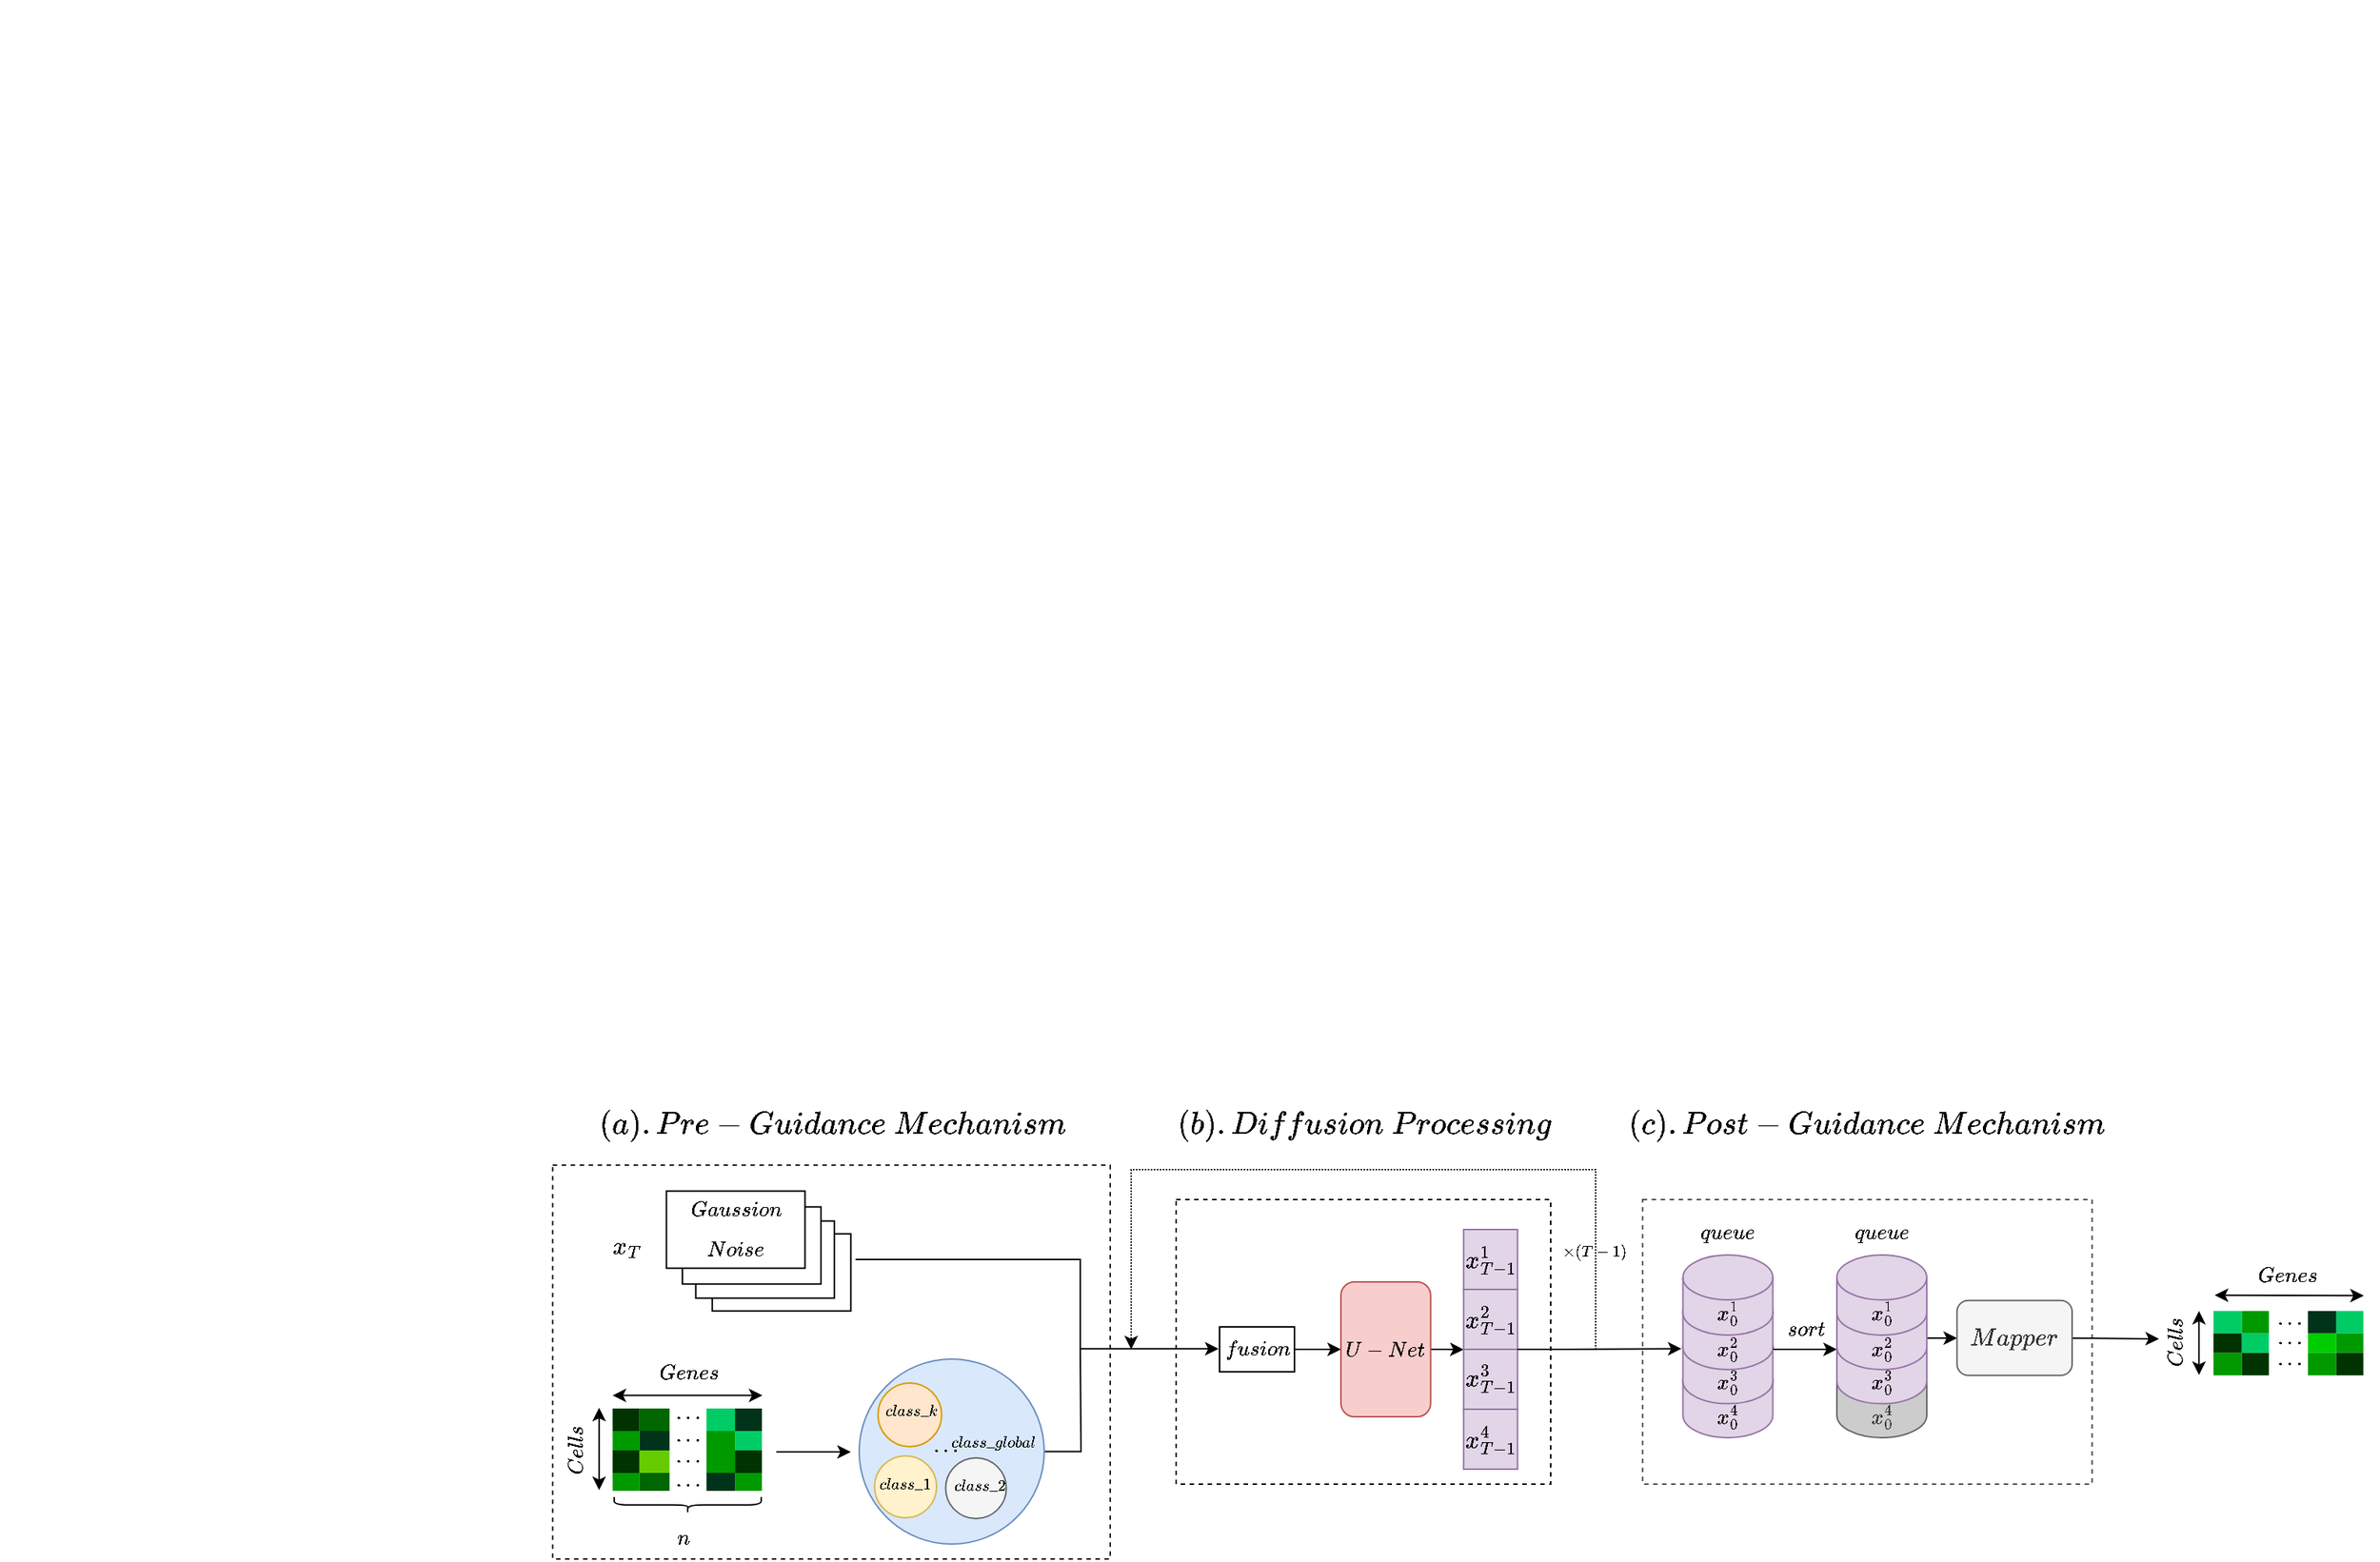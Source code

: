 <mxfile version="20.5.3" type="github">
  <diagram id="a45cf8ec-cd66-6f27-3ac3-be6e809c9e4a" name="Page-1">
    <mxGraphModel dx="1884" dy="1264" grid="1" gridSize="10" guides="1" tooltips="1" connect="1" arrows="1" fold="1" page="1" pageScale="1" pageWidth="827" pageHeight="1169" background="none" math="1" shadow="0">
      <root>
        <mxCell id="0" />
        <mxCell id="1" parent="0" />
        <mxCell id="-l9Mk85zTir52LxoKMyz-93" value="" style="rounded=0;whiteSpace=wrap;html=1;strokeColor=#1A1A1A;fontSize=9;fontColor=#1A1A1A;fillColor=#FFFFFF;dashed=1;" vertex="1" parent="1">
          <mxGeometry x="367.87" y="777" width="372.13" height="263" as="geometry" />
        </mxCell>
        <mxCell id="RNldjSrTk-ECjSOE9ofg-31" value="" style="rounded=0;whiteSpace=wrap;html=1;dashed=1;strokeColor=default;opacity=70;" parent="1" vertex="1">
          <mxGeometry x="1095.34" y="800" width="300" height="190" as="geometry" />
        </mxCell>
        <mxCell id="RNldjSrTk-ECjSOE9ofg-253" value="$$x_0^4$$" style="shape=cylinder3;whiteSpace=wrap;html=1;boundedLbl=1;backgroundOutline=1;size=15;labelBorderColor=none;strokeColor=#9673a6;fillColor=#e1d5e7;gradientDirection=south;" parent="1" vertex="1">
          <mxGeometry x="1122.25" y="905.53" width="60" height="53.47" as="geometry" />
        </mxCell>
        <mxCell id="RNldjSrTk-ECjSOE9ofg-252" value="$$x_0^3$$" style="shape=cylinder3;whiteSpace=wrap;html=1;boundedLbl=1;backgroundOutline=1;size=15;labelBorderColor=none;strokeColor=#9673a6;fillColor=#e1d5e7;gradientDirection=south;" parent="1" vertex="1">
          <mxGeometry x="1122.25" y="882.84" width="60" height="53.47" as="geometry" />
        </mxCell>
        <mxCell id="RNldjSrTk-ECjSOE9ofg-264" style="edgeStyle=orthogonalEdgeStyle;rounded=0;orthogonalLoop=1;jettySize=auto;html=1;fontSize=18;" parent="1" target="RNldjSrTk-ECjSOE9ofg-256" edge="1">
          <mxGeometry relative="1" as="geometry">
            <mxPoint x="1182.25" y="898.204" as="sourcePoint" />
            <mxPoint x="1205.56" y="898.154" as="targetPoint" />
            <Array as="points">
              <mxPoint x="1182" y="900" />
            </Array>
          </mxGeometry>
        </mxCell>
        <mxCell id="RNldjSrTk-ECjSOE9ofg-251" value="$$x_0^2$$" style="shape=cylinder3;whiteSpace=wrap;html=1;boundedLbl=1;backgroundOutline=1;size=15;labelBorderColor=none;strokeColor=#9673a6;fillColor=#e1d5e7;gradientDirection=south;" parent="1" vertex="1">
          <mxGeometry x="1122.25" y="860.03" width="60" height="53.47" as="geometry" />
        </mxCell>
        <mxCell id="-l9Mk85zTir52LxoKMyz-92" style="edgeStyle=orthogonalEdgeStyle;rounded=0;orthogonalLoop=1;jettySize=auto;html=1;fontSize=9;fontColor=#1A1A1A;startArrow=none;startFill=0;endArrow=none;endFill=0;" edge="1" parent="1" source="RNldjSrTk-ECjSOE9ofg-78">
          <mxGeometry relative="1" as="geometry">
            <mxPoint x="720" y="900" as="targetPoint" />
          </mxGeometry>
        </mxCell>
        <mxCell id="RNldjSrTk-ECjSOE9ofg-78" value="" style="ellipse;whiteSpace=wrap;html=1;aspect=fixed;labelBorderColor=none;fillColor=#dae8fc;strokeColor=#6c8ebf;" parent="1" vertex="1">
          <mxGeometry x="572.46" y="906.5" width="123.5" height="123.5" as="geometry" />
        </mxCell>
        <mxCell id="RNldjSrTk-ECjSOE9ofg-193" value="" style="ellipse;whiteSpace=wrap;html=1;aspect=fixed;labelBorderColor=none;gradientDirection=south;fillColor=#fff2cc;strokeColor=#d6b656;" parent="1" vertex="1">
          <mxGeometry x="582.71" y="971.1" width="41.4" height="41.4" as="geometry" />
        </mxCell>
        <mxCell id="RNldjSrTk-ECjSOE9ofg-109" value="" style="rounded=0;whiteSpace=wrap;html=1;strokeColor=default;fontFamily=Helvetica;fontSize=14;fontColor=default;fillColor=default;" parent="1" vertex="1">
          <mxGeometry x="474.37" y="822.87" width="92.5" height="51.5" as="geometry" />
        </mxCell>
        <mxCell id="RNldjSrTk-ECjSOE9ofg-108" value="" style="rounded=0;whiteSpace=wrap;html=1;strokeColor=default;fontFamily=Helvetica;fontSize=14;fontColor=default;fillColor=default;" parent="1" vertex="1">
          <mxGeometry x="463.37" y="814.31" width="92.5" height="51.5" as="geometry" />
        </mxCell>
        <mxCell id="RNldjSrTk-ECjSOE9ofg-107" value="" style="rounded=0;whiteSpace=wrap;html=1;strokeColor=default;fontFamily=Helvetica;fontSize=14;fontColor=default;fillColor=default;" parent="1" vertex="1">
          <mxGeometry x="454.44" y="804.87" width="92.5" height="51.5" as="geometry" />
        </mxCell>
        <mxCell id="RNldjSrTk-ECjSOE9ofg-46" value="" style="rounded=0;whiteSpace=wrap;html=1;labelBorderColor=none;strokeColor=default;gradientColor=none;dashed=1;" parent="1" vertex="1">
          <mxGeometry x="784" y="800" width="250" height="190" as="geometry" />
        </mxCell>
        <mxCell id="RNldjSrTk-ECjSOE9ofg-77" style="edgeStyle=orthogonalEdgeStyle;rounded=0;orthogonalLoop=1;jettySize=auto;html=1;exitX=1;exitY=0.5;exitDx=0;exitDy=0;entryX=0;entryY=0.5;entryDx=0;entryDy=0;" parent="1" source="RNldjSrTk-ECjSOE9ofg-5" target="a7p1xofD0uFk-9MtaVhH-49" edge="1">
          <mxGeometry relative="1" as="geometry" />
        </mxCell>
        <mxCell id="RNldjSrTk-ECjSOE9ofg-5" value="" style="rounded=0;whiteSpace=wrap;html=1;" parent="1" vertex="1">
          <mxGeometry x="812.98" y="885" width="50" height="30" as="geometry" />
        </mxCell>
        <mxCell id="a7p1xofD0uFk-9MtaVhH-46" value="$$fusion$$" style="text;html=1;align=center;verticalAlign=middle;resizable=0;points=[];autosize=1;strokeColor=none;fillColor=none;fontSize=12;fontFamily=Helvetica;fontColor=default;" parent="1" vertex="1">
          <mxGeometry x="797.98" y="885" width="80" height="30" as="geometry" />
        </mxCell>
        <mxCell id="RNldjSrTk-ECjSOE9ofg-262" style="edgeStyle=orthogonalEdgeStyle;rounded=0;orthogonalLoop=1;jettySize=auto;html=1;fontSize=18;entryX=0.001;entryY=0.004;entryDx=0;entryDy=0;entryPerimeter=0;" parent="1" source="a7p1xofD0uFk-9MtaVhH-49" target="RNldjSrTk-ECjSOE9ofg-259" edge="1">
          <mxGeometry relative="1" as="geometry">
            <mxPoint x="974" y="900" as="targetPoint" />
            <Array as="points">
              <mxPoint x="964" y="900" />
              <mxPoint x="964" y="900" />
            </Array>
          </mxGeometry>
        </mxCell>
        <mxCell id="a7p1xofD0uFk-9MtaVhH-49" value="$$U-Net$$" style="rounded=1;whiteSpace=wrap;html=1;strokeColor=#b85450;fontFamily=Helvetica;fontSize=12;fillColor=#f8cecc;" parent="1" vertex="1">
          <mxGeometry x="894" y="855" width="59.86" height="90" as="geometry" />
        </mxCell>
        <mxCell id="a7p1xofD0uFk-9MtaVhH-51" value="&lt;font style=&quot;font-size: 14px;&quot;&gt;$$x_{T-1}^1$$&lt;/font&gt;" style="rounded=0;whiteSpace=wrap;html=1;strokeColor=#9673a6;fontFamily=Helvetica;fontSize=12;fillColor=#e1d5e7;" parent="1" vertex="1">
          <mxGeometry x="975.86" y="820" width="36" height="40" as="geometry" />
        </mxCell>
        <mxCell id="a7p1xofD0uFk-9MtaVhH-117" value="" style="endArrow=classic;startArrow=classic;html=1;rounded=0;fontFamily=Helvetica;fontSize=12;fontColor=default;" parent="1" edge="1">
          <mxGeometry width="50" height="50" relative="1" as="geometry">
            <mxPoint x="1477.19" y="863.87" as="sourcePoint" />
            <mxPoint x="1576.69" y="864.12" as="targetPoint" />
          </mxGeometry>
        </mxCell>
        <mxCell id="a7p1xofD0uFk-9MtaVhH-118" value="" style="endArrow=classic;startArrow=classic;html=1;rounded=0;fontFamily=Helvetica;fontSize=12;fontColor=default;" parent="1" edge="1">
          <mxGeometry width="50" height="50" relative="1" as="geometry">
            <mxPoint x="1466.69" y="917.12" as="sourcePoint" />
            <mxPoint x="1466.69" y="874.37" as="targetPoint" />
          </mxGeometry>
        </mxCell>
        <mxCell id="a7p1xofD0uFk-9MtaVhH-119" value="&lt;font style=&quot;font-size: 12px;&quot;&gt;$$Genes$$&lt;/font&gt;" style="text;html=1;align=center;verticalAlign=middle;resizable=0;points=[];autosize=1;strokeColor=none;fillColor=none;fontSize=12;fontFamily=Helvetica;fontColor=default;" parent="1" vertex="1">
          <mxGeometry x="1479.69" y="836.37" width="90" height="30" as="geometry" />
        </mxCell>
        <mxCell id="a7p1xofD0uFk-9MtaVhH-120" value="&lt;font style=&quot;font-size: 12px;&quot;&gt;$$Cells$$&lt;/font&gt;" style="text;html=1;align=center;verticalAlign=middle;resizable=0;points=[];autosize=1;strokeColor=none;fillColor=none;fontSize=10;fontFamily=Helvetica;fontColor=default;horizontal=0;" parent="1" vertex="1">
          <mxGeometry x="1431.69" y="861.12" width="40" height="70" as="geometry" />
        </mxCell>
        <mxCell id="a7p1xofD0uFk-9MtaVhH-121" value="&lt;div&gt;&lt;font style=&quot;font-size: 12px;&quot;&gt;$$Gaussion$$&lt;/font&gt;&lt;/div&gt;&lt;div&gt;&lt;font style=&quot;font-size: 12px;&quot;&gt;$$Noise$$&lt;/font&gt;&lt;/div&gt;" style="rounded=0;whiteSpace=wrap;html=1;strokeColor=default;fontFamily=Helvetica;fontSize=14;fontColor=default;fillColor=default;" parent="1" vertex="1">
          <mxGeometry x="443.79" y="794.31" width="92.5" height="51.5" as="geometry" />
        </mxCell>
        <mxCell id="RNldjSrTk-ECjSOE9ofg-245" style="edgeStyle=orthogonalEdgeStyle;rounded=0;orthogonalLoop=1;jettySize=auto;html=1;exitX=0;exitY=0.5;exitDx=0;exitDy=0;fontSize=14;" parent="1" edge="1">
          <mxGeometry relative="1" as="geometry">
            <mxPoint x="1440" y="893" as="targetPoint" />
            <mxPoint x="1353.19" y="892.56" as="sourcePoint" />
            <Array as="points">
              <mxPoint x="1397" y="893" />
              <mxPoint x="1440" y="893" />
            </Array>
          </mxGeometry>
        </mxCell>
        <mxCell id="a7p1xofD0uFk-9MtaVhH-188" value="$$x_T$$" style="text;html=1;align=center;verticalAlign=middle;resizable=0;points=[];autosize=1;strokeColor=none;fillColor=none;fontSize=14;fontFamily=Helvetica;fontColor=default;" parent="1" vertex="1">
          <mxGeometry x="376.87" y="815.62" width="80" height="30" as="geometry" />
        </mxCell>
        <mxCell id="a7p1xofD0uFk-9MtaVhH-217" value="" style="endArrow=classic;startArrow=classic;html=1;rounded=0;fontFamily=Helvetica;fontSize=12;fontColor=default;" parent="1" edge="1">
          <mxGeometry width="50" height="50" relative="1" as="geometry">
            <mxPoint x="407.87" y="930.78" as="sourcePoint" />
            <mxPoint x="507.87" y="930.78" as="targetPoint" />
          </mxGeometry>
        </mxCell>
        <mxCell id="a7p1xofD0uFk-9MtaVhH-218" value="" style="endArrow=classic;startArrow=classic;html=1;rounded=0;fontFamily=Helvetica;fontSize=12;fontColor=default;" parent="1" edge="1">
          <mxGeometry width="50" height="50" relative="1" as="geometry">
            <mxPoint x="398.87" y="994.0" as="sourcePoint" />
            <mxPoint x="398.87" y="939.0" as="targetPoint" />
          </mxGeometry>
        </mxCell>
        <mxCell id="a7p1xofD0uFk-9MtaVhH-219" value="&lt;font style=&quot;font-size: 12px;&quot;&gt;$$Cells$$&lt;/font&gt;" style="text;html=1;align=center;verticalAlign=middle;resizable=0;points=[];autosize=1;strokeColor=none;fillColor=none;fontSize=10;fontFamily=Helvetica;fontColor=default;horizontal=0;" parent="1" vertex="1">
          <mxGeometry x="363.87" y="933.0" width="40" height="70" as="geometry" />
        </mxCell>
        <mxCell id="a7p1xofD0uFk-9MtaVhH-220" value="&lt;font style=&quot;font-size: 12px;&quot;&gt;$$Genes$$&lt;/font&gt;" style="text;html=1;align=center;verticalAlign=middle;resizable=0;points=[];autosize=1;strokeColor=none;fillColor=none;fontSize=12;fontFamily=Helvetica;fontColor=default;" parent="1" vertex="1">
          <mxGeometry x="412.87" y="900.5" width="90" height="30" as="geometry" />
        </mxCell>
        <mxCell id="a7p1xofD0uFk-9MtaVhH-246" value="&lt;font style=&quot;font-size: 9px;&quot;&gt;$$class\_1$$&lt;/font&gt;" style="text;html=1;align=center;verticalAlign=middle;resizable=0;points=[];autosize=1;strokeColor=none;fillColor=none;fontSize=14;fontFamily=Helvetica;fontColor=default;" parent="1" vertex="1">
          <mxGeometry x="562.94" y="975.08" width="80" height="30" as="geometry" />
        </mxCell>
        <mxCell id="RNldjSrTk-ECjSOE9ofg-26" value="&lt;font style=&quot;font-size: 18px;&quot;&gt;&lt;b&gt;$$(b).Diffusion\ Processing$$&lt;/b&gt;&lt;/font&gt;" style="text;html=1;align=center;verticalAlign=middle;resizable=0;points=[];autosize=1;strokeColor=none;fillColor=none;" parent="1" vertex="1">
          <mxGeometry x="769" y="730" width="280" height="40" as="geometry" />
        </mxCell>
        <mxCell id="RNldjSrTk-ECjSOE9ofg-30" value="&lt;font style=&quot;font-size: 18px;&quot;&gt;&lt;b&gt;$$(c).Post-Guidance\ Mechanism$$&lt;/b&gt;&lt;/font&gt;" style="text;html=1;align=center;verticalAlign=middle;resizable=0;points=[];autosize=1;strokeColor=none;fillColor=none;" parent="1" vertex="1">
          <mxGeometry x="1080.34" y="730" width="330" height="40" as="geometry" />
        </mxCell>
        <mxCell id="RNldjSrTk-ECjSOE9ofg-244" style="edgeStyle=orthogonalEdgeStyle;rounded=0;orthogonalLoop=1;jettySize=auto;html=1;exitX=1;exitY=0.5;exitDx=0;exitDy=0;exitPerimeter=0;fontSize=14;entryX=0;entryY=0.5;entryDx=0;entryDy=0;" parent="1" target="RNldjSrTk-ECjSOE9ofg-249" edge="1">
          <mxGeometry relative="1" as="geometry">
            <mxPoint x="1315.0" y="892.67" as="targetPoint" />
            <mxPoint x="1280.91" y="892.5" as="sourcePoint" />
          </mxGeometry>
        </mxCell>
        <mxCell id="RNldjSrTk-ECjSOE9ofg-51" value="&lt;font style=&quot;font-size: 9px;&quot;&gt;&lt;b&gt;&lt;font style=&quot;font-size: 9px;&quot;&gt;$$×(T-1)$$&lt;/font&gt;&lt;/b&gt;&lt;/font&gt;" style="text;html=1;align=center;verticalAlign=middle;resizable=0;points=[];autosize=1;strokeColor=none;fillColor=none;" parent="1" vertex="1">
          <mxGeometry x="1028.34" y="820" width="70" height="30" as="geometry" />
        </mxCell>
        <mxCell id="RNldjSrTk-ECjSOE9ofg-80" value="" style="shape=partialRectangle;html=1;whiteSpace=wrap;connectable=0;overflow=hidden;top=0;left=0;bottom=0;right=0;pointerEvents=1;rounded=1;fontFamily=Helvetica;fontSize=12;fillColor=#00CC66;" parent="1" vertex="1">
          <mxGeometry x="470.56" y="939.5" width="19" height="15" as="geometry">
            <mxRectangle width="19" height="15" as="alternateBounds" />
          </mxGeometry>
        </mxCell>
        <mxCell id="RNldjSrTk-ECjSOE9ofg-81" value="" style="shape=partialRectangle;html=1;whiteSpace=wrap;connectable=0;overflow=hidden;fillColor=#00331A;top=0;left=0;bottom=0;right=0;pointerEvents=1;rounded=1;strokeColor=default;fontFamily=Helvetica;fontSize=12;fontColor=default;" parent="1" vertex="1">
          <mxGeometry x="489.56" y="939.5" width="18" height="15" as="geometry">
            <mxRectangle width="18" height="15" as="alternateBounds" />
          </mxGeometry>
        </mxCell>
        <mxCell id="RNldjSrTk-ECjSOE9ofg-82" value="" style="shape=partialRectangle;html=1;whiteSpace=wrap;connectable=0;overflow=hidden;fillColor=#009900;top=0;left=0;bottom=0;right=0;pointerEvents=1;rounded=1;strokeColor=default;fontFamily=Helvetica;fontSize=12;fontColor=default;" parent="1" vertex="1">
          <mxGeometry x="470.56" y="954.5" width="19" height="13" as="geometry">
            <mxRectangle width="19" height="13" as="alternateBounds" />
          </mxGeometry>
        </mxCell>
        <mxCell id="RNldjSrTk-ECjSOE9ofg-83" value="" style="shape=partialRectangle;html=1;whiteSpace=wrap;connectable=0;overflow=hidden;fillColor=#00CC66;top=0;left=0;bottom=0;right=0;pointerEvents=1;rounded=1;strokeColor=default;fontFamily=Helvetica;fontSize=12;fontColor=default;" parent="1" vertex="1">
          <mxGeometry x="489.56" y="954.5" width="18" height="13" as="geometry">
            <mxRectangle width="18" height="13" as="alternateBounds" />
          </mxGeometry>
        </mxCell>
        <mxCell id="RNldjSrTk-ECjSOE9ofg-84" value="" style="shape=partialRectangle;html=1;whiteSpace=wrap;connectable=0;overflow=hidden;fillColor=#009900;top=0;left=0;bottom=0;right=0;pointerEvents=1;rounded=1;strokeColor=default;fontFamily=Helvetica;fontSize=12;fontColor=default;" parent="1" vertex="1">
          <mxGeometry x="470.56" y="967.5" width="19" height="15" as="geometry">
            <mxRectangle width="19" height="15" as="alternateBounds" />
          </mxGeometry>
        </mxCell>
        <mxCell id="RNldjSrTk-ECjSOE9ofg-85" value="" style="shape=partialRectangle;html=1;whiteSpace=wrap;connectable=0;overflow=hidden;fillColor=#003300;top=0;left=0;bottom=0;right=0;pointerEvents=1;rounded=1;strokeColor=default;fontFamily=Helvetica;fontSize=12;fontColor=default;" parent="1" vertex="1">
          <mxGeometry x="489.56" y="967.5" width="18" height="15" as="geometry">
            <mxRectangle width="18" height="15" as="alternateBounds" />
          </mxGeometry>
        </mxCell>
        <mxCell id="RNldjSrTk-ECjSOE9ofg-86" value="" style="shape=partialRectangle;html=1;whiteSpace=wrap;connectable=0;overflow=hidden;top=0;left=0;bottom=0;right=0;pointerEvents=1;rounded=1;fontFamily=Helvetica;fontSize=12;fillColor=#00331A;" parent="1" vertex="1">
          <mxGeometry x="470.56" y="982.5" width="19" height="12" as="geometry">
            <mxRectangle width="19" height="12" as="alternateBounds" />
          </mxGeometry>
        </mxCell>
        <mxCell id="RNldjSrTk-ECjSOE9ofg-87" value="" style="shape=partialRectangle;html=1;whiteSpace=wrap;connectable=0;overflow=hidden;fillColor=#009900;top=0;left=0;bottom=0;right=0;pointerEvents=1;rounded=1;strokeColor=default;fontFamily=Helvetica;fontSize=12;fontColor=default;" parent="1" vertex="1">
          <mxGeometry x="489.56" y="982.5" width="18" height="12" as="geometry">
            <mxRectangle width="18" height="12" as="alternateBounds" />
          </mxGeometry>
        </mxCell>
        <mxCell id="RNldjSrTk-ECjSOE9ofg-88" value="" style="shape=partialRectangle;html=1;whiteSpace=wrap;connectable=0;overflow=hidden;fillColor=#003300;top=0;left=0;bottom=0;right=0;pointerEvents=1;rounded=1;strokeColor=default;fontFamily=Helvetica;fontSize=12;fontColor=default;" parent="1" vertex="1">
          <mxGeometry x="407.87" y="939.5" width="18" height="15" as="geometry">
            <mxRectangle width="18" height="15" as="alternateBounds" />
          </mxGeometry>
        </mxCell>
        <mxCell id="RNldjSrTk-ECjSOE9ofg-89" value="" style="shape=partialRectangle;html=1;whiteSpace=wrap;connectable=0;overflow=hidden;top=0;left=0;bottom=0;right=0;pointerEvents=1;rounded=1;fontFamily=Helvetica;fontSize=12;fillColor=#006600;" parent="1" vertex="1">
          <mxGeometry x="425.87" y="939.5" width="20" height="15" as="geometry">
            <mxRectangle width="20" height="15" as="alternateBounds" />
          </mxGeometry>
        </mxCell>
        <mxCell id="RNldjSrTk-ECjSOE9ofg-90" value="" style="shape=partialRectangle;html=1;whiteSpace=wrap;connectable=0;overflow=hidden;fillColor=#009900;top=0;left=0;bottom=0;right=0;pointerEvents=1;rounded=1;strokeColor=default;fontFamily=Helvetica;fontSize=12;fontColor=default;" parent="1" vertex="1">
          <mxGeometry x="407.87" y="954.5" width="18" height="13" as="geometry">
            <mxRectangle width="18" height="13" as="alternateBounds" />
          </mxGeometry>
        </mxCell>
        <mxCell id="RNldjSrTk-ECjSOE9ofg-91" value="" style="shape=partialRectangle;html=1;whiteSpace=wrap;connectable=0;overflow=hidden;fillColor=#00331A;top=0;left=0;bottom=0;right=0;pointerEvents=1;rounded=1;strokeColor=default;fontFamily=Helvetica;fontSize=12;fontColor=default;" parent="1" vertex="1">
          <mxGeometry x="425.87" y="954.5" width="20" height="13" as="geometry">
            <mxRectangle width="20" height="13" as="alternateBounds" />
          </mxGeometry>
        </mxCell>
        <mxCell id="RNldjSrTk-ECjSOE9ofg-92" value="" style="shape=partialRectangle;html=1;whiteSpace=wrap;connectable=0;overflow=hidden;fillColor=#003300;top=0;left=0;bottom=0;right=0;pointerEvents=1;rounded=1;strokeColor=#003300;fontFamily=Helvetica;fontSize=12;fontColor=default;" parent="1" vertex="1">
          <mxGeometry x="407.87" y="967.5" width="18" height="15" as="geometry">
            <mxRectangle width="18" height="15" as="alternateBounds" />
          </mxGeometry>
        </mxCell>
        <mxCell id="RNldjSrTk-ECjSOE9ofg-93" value="" style="shape=partialRectangle;html=1;whiteSpace=wrap;connectable=0;overflow=hidden;fillColor=#66CC00;top=0;left=0;bottom=0;right=0;pointerEvents=1;rounded=1;strokeColor=default;fontFamily=Helvetica;fontSize=12;fontColor=default;" parent="1" vertex="1">
          <mxGeometry x="425.87" y="967.5" width="20" height="15" as="geometry">
            <mxRectangle width="20" height="15" as="alternateBounds" />
          </mxGeometry>
        </mxCell>
        <mxCell id="RNldjSrTk-ECjSOE9ofg-94" value="" style="shape=partialRectangle;html=1;whiteSpace=wrap;connectable=0;overflow=hidden;fillColor=#009900;top=0;left=0;bottom=0;right=0;pointerEvents=1;rounded=1;strokeColor=default;fontFamily=Helvetica;fontSize=12;fontColor=default;" parent="1" vertex="1">
          <mxGeometry x="407.87" y="982.5" width="18" height="12" as="geometry">
            <mxRectangle width="18" height="12" as="alternateBounds" />
          </mxGeometry>
        </mxCell>
        <mxCell id="RNldjSrTk-ECjSOE9ofg-95" value="" style="shape=partialRectangle;html=1;whiteSpace=wrap;connectable=0;overflow=hidden;fillColor=#006600;top=0;left=0;bottom=0;right=0;pointerEvents=1;rounded=1;strokeColor=default;fontFamily=Helvetica;fontSize=12;fontColor=default;" parent="1" vertex="1">
          <mxGeometry x="425.87" y="982.5" width="20" height="12" as="geometry">
            <mxRectangle width="20" height="12" as="alternateBounds" />
          </mxGeometry>
        </mxCell>
        <mxCell id="RNldjSrTk-ECjSOE9ofg-101" value="$$...$$" style="text;html=1;align=center;verticalAlign=middle;resizable=0;points=[];autosize=1;strokeColor=none;fillColor=none;" parent="1" vertex="1">
          <mxGeometry x="427.87" y="926.5" width="60" height="30" as="geometry" />
        </mxCell>
        <mxCell id="RNldjSrTk-ECjSOE9ofg-102" value="$$...$$" style="text;html=1;align=center;verticalAlign=middle;resizable=0;points=[];autosize=1;strokeColor=none;fillColor=none;" parent="1" vertex="1">
          <mxGeometry x="427.87" y="941.5" width="60" height="30" as="geometry" />
        </mxCell>
        <mxCell id="RNldjSrTk-ECjSOE9ofg-103" value="$$...$$" style="text;html=1;align=center;verticalAlign=middle;resizable=0;points=[];autosize=1;strokeColor=none;fillColor=none;" parent="1" vertex="1">
          <mxGeometry x="427.87" y="955.5" width="60" height="30" as="geometry" />
        </mxCell>
        <mxCell id="RNldjSrTk-ECjSOE9ofg-104" value="$$...$$" style="text;html=1;align=center;verticalAlign=middle;resizable=0;points=[];autosize=1;strokeColor=none;fillColor=none;" parent="1" vertex="1">
          <mxGeometry x="427.87" y="971.5" width="60" height="30" as="geometry" />
        </mxCell>
        <mxCell id="RNldjSrTk-ECjSOE9ofg-105" value="$$n$$" style="text;html=1;align=center;verticalAlign=middle;resizable=0;points=[];autosize=1;strokeColor=none;fillColor=none;" parent="1" vertex="1">
          <mxGeometry x="424.56" y="1011.0" width="60" height="30" as="geometry" />
        </mxCell>
        <mxCell id="RNldjSrTk-ECjSOE9ofg-106" value="" style="shape=curlyBracket;whiteSpace=wrap;html=1;rounded=1;flipH=1;strokeColor=default;fontFamily=Helvetica;fontSize=14;fontColor=default;fillColor=default;rotation=90;" parent="1" vertex="1">
          <mxGeometry x="452.66" y="954.83" width="10.69" height="98.16" as="geometry" />
        </mxCell>
        <mxCell id="RNldjSrTk-ECjSOE9ofg-113" value="" style="shape=partialRectangle;html=1;whiteSpace=wrap;connectable=0;overflow=hidden;top=0;left=0;bottom=0;right=0;pointerEvents=1;rounded=1;fontFamily=Helvetica;fontSize=12;fillColor=#00331A;" parent="1" vertex="1">
          <mxGeometry x="1539.38" y="874.37" width="19" height="15" as="geometry">
            <mxRectangle width="19" height="15" as="alternateBounds" />
          </mxGeometry>
        </mxCell>
        <mxCell id="RNldjSrTk-ECjSOE9ofg-114" value="" style="shape=partialRectangle;html=1;whiteSpace=wrap;connectable=0;overflow=hidden;fillColor=#00CC66;top=0;left=0;bottom=0;right=0;pointerEvents=1;rounded=1;strokeColor=default;fontFamily=Helvetica;fontSize=12;fontColor=default;" parent="1" vertex="1">
          <mxGeometry x="1558.38" y="874.37" width="18" height="15" as="geometry">
            <mxRectangle width="18" height="15" as="alternateBounds" />
          </mxGeometry>
        </mxCell>
        <mxCell id="RNldjSrTk-ECjSOE9ofg-115" value="" style="shape=partialRectangle;html=1;whiteSpace=wrap;connectable=0;overflow=hidden;fillColor=#00CC00;top=0;left=0;bottom=0;right=0;pointerEvents=1;rounded=1;strokeColor=default;fontFamily=Helvetica;fontSize=12;fontColor=default;" parent="1" vertex="1">
          <mxGeometry x="1539.38" y="889.37" width="19" height="13" as="geometry">
            <mxRectangle width="19" height="13" as="alternateBounds" />
          </mxGeometry>
        </mxCell>
        <mxCell id="RNldjSrTk-ECjSOE9ofg-116" value="" style="shape=partialRectangle;html=1;whiteSpace=wrap;connectable=0;overflow=hidden;fillColor=#009900;top=0;left=0;bottom=0;right=0;pointerEvents=1;rounded=1;strokeColor=default;fontFamily=Helvetica;fontSize=12;fontColor=default;" parent="1" vertex="1">
          <mxGeometry x="1558.38" y="889.37" width="18" height="13" as="geometry">
            <mxRectangle width="18" height="13" as="alternateBounds" />
          </mxGeometry>
        </mxCell>
        <mxCell id="RNldjSrTk-ECjSOE9ofg-117" value="" style="shape=partialRectangle;html=1;whiteSpace=wrap;connectable=0;overflow=hidden;fillColor=#009900;top=0;left=0;bottom=0;right=0;pointerEvents=1;rounded=1;strokeColor=default;fontFamily=Helvetica;fontSize=12;fontColor=default;" parent="1" vertex="1">
          <mxGeometry x="1539.38" y="902.37" width="19" height="15" as="geometry">
            <mxRectangle width="19" height="15" as="alternateBounds" />
          </mxGeometry>
        </mxCell>
        <mxCell id="RNldjSrTk-ECjSOE9ofg-118" value="" style="shape=partialRectangle;html=1;whiteSpace=wrap;connectable=0;overflow=hidden;fillColor=#003300;top=0;left=0;bottom=0;right=0;pointerEvents=1;rounded=1;strokeColor=default;fontFamily=Helvetica;fontSize=12;fontColor=default;" parent="1" vertex="1">
          <mxGeometry x="1558.38" y="902.37" width="18" height="15" as="geometry">
            <mxRectangle width="18" height="15" as="alternateBounds" />
          </mxGeometry>
        </mxCell>
        <mxCell id="RNldjSrTk-ECjSOE9ofg-129" value="$$...$$" style="text;html=1;align=center;verticalAlign=middle;resizable=0;points=[];autosize=1;strokeColor=none;fillColor=none;" parent="1" vertex="1">
          <mxGeometry x="1496.69" y="877.0" width="60" height="30" as="geometry" />
        </mxCell>
        <mxCell id="RNldjSrTk-ECjSOE9ofg-130" value="$$...$$" style="text;html=1;align=center;verticalAlign=middle;resizable=0;points=[];autosize=1;strokeColor=none;fillColor=none;" parent="1" vertex="1">
          <mxGeometry x="1497.34" y="890.75" width="60" height="30" as="geometry" />
        </mxCell>
        <mxCell id="RNldjSrTk-ECjSOE9ofg-133" value="$$...$$" style="text;html=1;align=center;verticalAlign=middle;resizable=0;points=[];autosize=1;strokeColor=none;fillColor=none;" parent="1" vertex="1">
          <mxGeometry x="1497.34" y="864.0" width="60" height="30" as="geometry" />
        </mxCell>
        <mxCell id="RNldjSrTk-ECjSOE9ofg-163" value="$$queue$$" style="text;html=1;align=center;verticalAlign=middle;resizable=0;points=[];autosize=1;strokeColor=none;fillColor=none;" parent="1" vertex="1">
          <mxGeometry x="1112.25" y="807" width="80" height="30" as="geometry" />
        </mxCell>
        <mxCell id="RNldjSrTk-ECjSOE9ofg-194" value="" style="ellipse;whiteSpace=wrap;html=1;aspect=fixed;labelBorderColor=none;gradientDirection=south;fillColor=#f5f5f5;fontColor=#333333;strokeColor=#666666;" parent="1" vertex="1">
          <mxGeometry x="630.19" y="972.5" width="40.5" height="40.5" as="geometry" />
        </mxCell>
        <mxCell id="RNldjSrTk-ECjSOE9ofg-195" value="&lt;font style=&quot;font-size: 9px;&quot;&gt;$$class\_2$$&lt;/font&gt;" style="text;html=1;align=center;verticalAlign=middle;resizable=0;points=[];autosize=1;strokeColor=none;fillColor=none;fontSize=14;fontFamily=Helvetica;fontColor=default;" parent="1" vertex="1">
          <mxGeometry x="612.59" y="976.49" width="80" height="30" as="geometry" />
        </mxCell>
        <mxCell id="RNldjSrTk-ECjSOE9ofg-196" value="" style="ellipse;whiteSpace=wrap;html=1;aspect=fixed;labelBorderColor=none;gradientDirection=south;fillColor=#ffe6cc;strokeColor=#d79b00;" parent="1" vertex="1">
          <mxGeometry x="584.99" y="922.5" width="42.5" height="42.5" as="geometry" />
        </mxCell>
        <mxCell id="RNldjSrTk-ECjSOE9ofg-197" value="&lt;font style=&quot;font-size: 9px;&quot;&gt;$$class\_k$$&lt;/font&gt;" style="text;html=1;align=center;verticalAlign=middle;resizable=0;points=[];autosize=1;strokeColor=none;fillColor=none;fontSize=14;fontFamily=Helvetica;fontColor=default;" parent="1" vertex="1">
          <mxGeometry x="566.94" y="926.4" width="80" height="30" as="geometry" />
        </mxCell>
        <mxCell id="RNldjSrTk-ECjSOE9ofg-198" value="&lt;font style=&quot;font-size: 12px;&quot;&gt;$$...$$&lt;/font&gt;" style="text;html=1;align=center;verticalAlign=middle;resizable=0;points=[];autosize=1;strokeColor=none;fillColor=none;" parent="1" vertex="1">
          <mxGeometry x="599.94" y="949.49" width="60" height="30" as="geometry" />
        </mxCell>
        <mxCell id="RNldjSrTk-ECjSOE9ofg-199" value="&lt;font style=&quot;font-size: 9px;&quot;&gt;$$class\_global$$&lt;/font&gt;" style="text;html=1;align=center;verticalAlign=middle;resizable=0;points=[];autosize=1;strokeColor=none;fillColor=none;" parent="1" vertex="1">
          <mxGeometry x="612.32" y="947.0" width="100" height="30" as="geometry" />
        </mxCell>
        <mxCell id="RNldjSrTk-ECjSOE9ofg-249" value="$$Mapper$$" style="rounded=1;whiteSpace=wrap;html=1;labelBorderColor=none;strokeColor=#666666;fontSize=14;fillColor=#f5f5f5;gradientDirection=south;fontColor=#333333;" parent="1" vertex="1">
          <mxGeometry x="1305.19" y="867.37" width="76.81" height="50" as="geometry" />
        </mxCell>
        <mxCell id="RNldjSrTk-ECjSOE9ofg-250" value="$$x_0^1$$" style="shape=cylinder3;whiteSpace=wrap;html=1;boundedLbl=1;backgroundOutline=1;size=15;labelBorderColor=none;strokeColor=#9673a6;fillColor=#e1d5e7;gradientDirection=south;" parent="1" vertex="1">
          <mxGeometry x="1122.25" y="837" width="60" height="53.47" as="geometry" />
        </mxCell>
        <mxCell id="RNldjSrTk-ECjSOE9ofg-254" value="$$x_0^4$$" style="shape=cylinder3;whiteSpace=wrap;html=1;boundedLbl=1;backgroundOutline=1;size=15;labelBorderColor=none;strokeColor=#666666;fillColor=#CCCCCC;gradientDirection=south;fontColor=#333333;" parent="1" vertex="1">
          <mxGeometry x="1225" y="905.53" width="60" height="53.47" as="geometry" />
        </mxCell>
        <mxCell id="RNldjSrTk-ECjSOE9ofg-255" value="$$x_0^3$$" style="shape=cylinder3;whiteSpace=wrap;html=1;boundedLbl=1;backgroundOutline=1;size=15;labelBorderColor=none;strokeColor=#9673a6;fillColor=#e1d5e7;gradientDirection=south;" parent="1" vertex="1">
          <mxGeometry x="1225" y="882.84" width="60" height="53.47" as="geometry" />
        </mxCell>
        <mxCell id="RNldjSrTk-ECjSOE9ofg-256" value="$$x_0^2$$" style="shape=cylinder3;whiteSpace=wrap;html=1;boundedLbl=1;backgroundOutline=1;size=15;labelBorderColor=none;strokeColor=#9673a6;fillColor=#e1d5e7;gradientDirection=south;" parent="1" vertex="1">
          <mxGeometry x="1225" y="860.03" width="60" height="53.47" as="geometry" />
        </mxCell>
        <mxCell id="RNldjSrTk-ECjSOE9ofg-257" value="$$x_0^1$$" style="shape=cylinder3;whiteSpace=wrap;html=1;boundedLbl=1;backgroundOutline=1;size=15;labelBorderColor=none;strokeColor=#9673a6;fillColor=#e1d5e7;gradientDirection=south;" parent="1" vertex="1">
          <mxGeometry x="1225" y="837" width="60" height="53.47" as="geometry" />
        </mxCell>
        <mxCell id="RNldjSrTk-ECjSOE9ofg-258" value="&lt;font style=&quot;font-size: 14px;&quot;&gt;$$x_{T-1}^2$$&lt;/font&gt;" style="rounded=0;whiteSpace=wrap;html=1;strokeColor=#9673a6;fontFamily=Helvetica;fontSize=12;fillColor=#e1d5e7;" parent="1" vertex="1">
          <mxGeometry x="975.86" y="860" width="36" height="40" as="geometry" />
        </mxCell>
        <mxCell id="ejxYT8m6NB6i7y6XUN0g-2" style="edgeStyle=orthogonalEdgeStyle;rounded=0;orthogonalLoop=1;jettySize=auto;html=1;exitX=1;exitY=0;exitDx=0;exitDy=0;dashed=1;dashPattern=1 1;" parent="1" source="RNldjSrTk-ECjSOE9ofg-259" edge="1">
          <mxGeometry relative="1" as="geometry">
            <mxPoint x="754" y="900" as="targetPoint" />
            <Array as="points">
              <mxPoint x="1064" y="900" />
              <mxPoint x="1064" y="780" />
              <mxPoint x="754" y="780" />
            </Array>
          </mxGeometry>
        </mxCell>
        <mxCell id="RNldjSrTk-ECjSOE9ofg-259" value="&lt;font style=&quot;font-size: 14px;&quot;&gt;$$x_{T-1}^3$$&lt;/font&gt;" style="rounded=0;whiteSpace=wrap;html=1;strokeColor=#9673a6;fontFamily=Helvetica;fontSize=12;fillColor=#e1d5e7;" parent="1" vertex="1">
          <mxGeometry x="975.86" y="900" width="36" height="40" as="geometry" />
        </mxCell>
        <mxCell id="RNldjSrTk-ECjSOE9ofg-260" value="&lt;font style=&quot;font-size: 14px;&quot;&gt;$$x_{T-1}^4$$&lt;/font&gt;" style="rounded=0;whiteSpace=wrap;html=1;strokeColor=#9673a6;fontFamily=Helvetica;fontSize=12;fillColor=#e1d5e7;" parent="1" vertex="1">
          <mxGeometry x="975.86" y="940" width="36" height="40" as="geometry" />
        </mxCell>
        <mxCell id="RNldjSrTk-ECjSOE9ofg-265" style="edgeStyle=orthogonalEdgeStyle;rounded=0;orthogonalLoop=1;jettySize=auto;html=1;fontSize=18;entryX=-0.016;entryY=0.313;entryDx=0;entryDy=0;entryPerimeter=0;exitX=1;exitY=0;exitDx=0;exitDy=0;" parent="1" source="RNldjSrTk-ECjSOE9ofg-259" target="RNldjSrTk-ECjSOE9ofg-252" edge="1">
          <mxGeometry relative="1" as="geometry">
            <mxPoint x="1105.25" y="900" as="targetPoint" />
            <mxPoint x="970" y="900" as="sourcePoint" />
            <Array as="points">
              <mxPoint x="1046" y="900" />
            </Array>
          </mxGeometry>
        </mxCell>
        <mxCell id="RNldjSrTk-ECjSOE9ofg-266" value="&lt;font style=&quot;font-size: 12px;&quot;&gt;$$sort$$&lt;/font&gt;" style="text;html=1;align=center;verticalAlign=middle;resizable=0;points=[];autosize=1;strokeColor=none;fillColor=none;fontSize=18;" parent="1" vertex="1">
          <mxGeometry x="1169" y="867.37" width="70" height="40" as="geometry" />
        </mxCell>
        <mxCell id="RNldjSrTk-ECjSOE9ofg-267" value="$$queue$$" style="text;html=1;align=center;verticalAlign=middle;resizable=0;points=[];autosize=1;strokeColor=none;fillColor=none;" parent="1" vertex="1">
          <mxGeometry x="1215" y="807" width="80" height="30" as="geometry" />
        </mxCell>
        <mxCell id="RNldjSrTk-ECjSOE9ofg-270" value="" style="shape=partialRectangle;html=1;whiteSpace=wrap;connectable=0;overflow=hidden;top=0;left=0;bottom=0;right=0;pointerEvents=1;rounded=1;fontFamily=Helvetica;fontSize=12;fillColor=#00CC66;" parent="1" vertex="1">
          <mxGeometry x="1476.34" y="874.37" width="19" height="15" as="geometry">
            <mxRectangle width="19" height="15" as="alternateBounds" />
          </mxGeometry>
        </mxCell>
        <mxCell id="RNldjSrTk-ECjSOE9ofg-271" value="" style="shape=partialRectangle;html=1;whiteSpace=wrap;connectable=0;overflow=hidden;fillColor=#009900;top=0;left=0;bottom=0;right=0;pointerEvents=1;rounded=1;strokeColor=default;fontFamily=Helvetica;fontSize=12;fontColor=default;" parent="1" vertex="1">
          <mxGeometry x="1495.34" y="874.37" width="18" height="15" as="geometry">
            <mxRectangle width="18" height="15" as="alternateBounds" />
          </mxGeometry>
        </mxCell>
        <mxCell id="RNldjSrTk-ECjSOE9ofg-272" value="" style="shape=partialRectangle;html=1;whiteSpace=wrap;connectable=0;overflow=hidden;fillColor=#003300;top=0;left=0;bottom=0;right=0;pointerEvents=1;rounded=1;strokeColor=default;fontFamily=Helvetica;fontSize=12;fontColor=default;" parent="1" vertex="1">
          <mxGeometry x="1476.34" y="889.37" width="19" height="13" as="geometry">
            <mxRectangle width="19" height="13" as="alternateBounds" />
          </mxGeometry>
        </mxCell>
        <mxCell id="RNldjSrTk-ECjSOE9ofg-273" value="" style="shape=partialRectangle;html=1;whiteSpace=wrap;connectable=0;overflow=hidden;fillColor=#00CC66;top=0;left=0;bottom=0;right=0;pointerEvents=1;rounded=1;strokeColor=default;fontFamily=Helvetica;fontSize=12;fontColor=default;" parent="1" vertex="1">
          <mxGeometry x="1495.34" y="889.37" width="18" height="13" as="geometry">
            <mxRectangle width="18" height="13" as="alternateBounds" />
          </mxGeometry>
        </mxCell>
        <mxCell id="RNldjSrTk-ECjSOE9ofg-274" value="" style="shape=partialRectangle;html=1;whiteSpace=wrap;connectable=0;overflow=hidden;fillColor=#009900;top=0;left=0;bottom=0;right=0;pointerEvents=1;rounded=1;strokeColor=default;fontFamily=Helvetica;fontSize=12;fontColor=default;" parent="1" vertex="1">
          <mxGeometry x="1476.34" y="902.37" width="19" height="15" as="geometry">
            <mxRectangle width="19" height="15" as="alternateBounds" />
          </mxGeometry>
        </mxCell>
        <mxCell id="RNldjSrTk-ECjSOE9ofg-275" value="" style="shape=partialRectangle;html=1;whiteSpace=wrap;connectable=0;overflow=hidden;fillColor=#003300;top=0;left=0;bottom=0;right=0;pointerEvents=1;rounded=1;strokeColor=default;fontFamily=Helvetica;fontSize=12;fontColor=default;" parent="1" vertex="1">
          <mxGeometry x="1495.34" y="902.37" width="18" height="15" as="geometry">
            <mxRectangle width="18" height="15" as="alternateBounds" />
          </mxGeometry>
        </mxCell>
        <mxCell id="-l9Mk85zTir52LxoKMyz-21" value="" style="ellipse;whiteSpace=wrap;html=1;aspect=fixed;fontSize=72;fontColor=#1A1A1A;" vertex="1" parent="1">
          <mxGeometry x="NaN" y="NaN" width="NaN" height="2.75" as="geometry" />
        </mxCell>
        <mxCell id="-l9Mk85zTir52LxoKMyz-90" value="" style="endArrow=classic;html=1;rounded=0;fontSize=10;fontColor=#1A1A1A;" edge="1" parent="1">
          <mxGeometry width="50" height="50" relative="1" as="geometry">
            <mxPoint x="517.18" y="968.5" as="sourcePoint" />
            <mxPoint x="566.87" y="968.5" as="targetPoint" />
          </mxGeometry>
        </mxCell>
        <mxCell id="-l9Mk85zTir52LxoKMyz-94" value="&lt;font style=&quot;font-size: 18px;&quot;&gt;&lt;b&gt;$$(a).Pre-Guidance\ Mechanism$$&lt;/b&gt;&lt;/font&gt;" style="text;html=1;align=center;verticalAlign=middle;resizable=0;points=[];autosize=1;strokeColor=none;fillColor=none;" vertex="1" parent="1">
          <mxGeometry x="393.93" y="730" width="320" height="40" as="geometry" />
        </mxCell>
        <mxCell id="-l9Mk85zTir52LxoKMyz-91" style="edgeStyle=orthogonalEdgeStyle;rounded=0;orthogonalLoop=1;jettySize=auto;html=1;fontSize=9;fontColor=#1A1A1A;startArrow=none;startFill=0;endArrow=classic;endFill=1;" edge="1" parent="1">
          <mxGeometry relative="1" as="geometry">
            <mxPoint x="570" y="840" as="sourcePoint" />
            <mxPoint x="812.32" y="899.63" as="targetPoint" />
            <Array as="points">
              <mxPoint x="570" y="840" />
              <mxPoint x="720" y="840" />
              <mxPoint x="720" y="900" />
            </Array>
          </mxGeometry>
        </mxCell>
      </root>
    </mxGraphModel>
  </diagram>
</mxfile>

